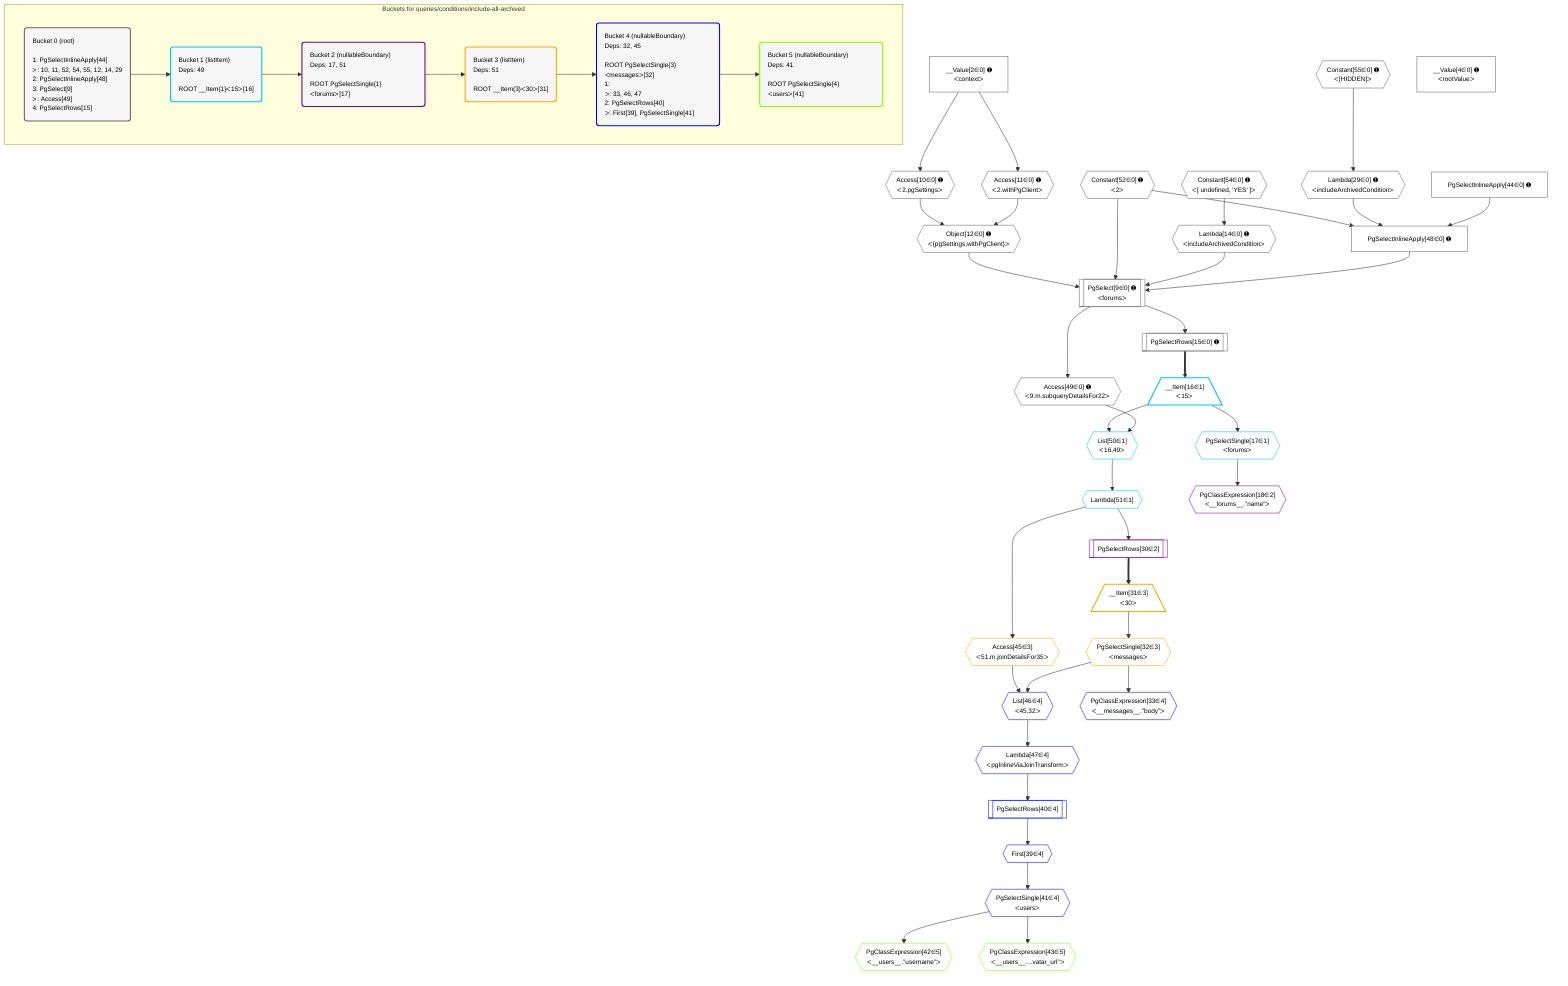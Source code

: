 %%{init: {'themeVariables': { 'fontSize': '12px'}}}%%
graph TD
    classDef path fill:#eee,stroke:#000,color:#000
    classDef plan fill:#fff,stroke-width:1px,color:#000
    classDef itemplan fill:#fff,stroke-width:2px,color:#000
    classDef unbatchedplan fill:#dff,stroke-width:1px,color:#000
    classDef sideeffectplan fill:#fcc,stroke-width:2px,color:#000
    classDef bucket fill:#f6f6f6,color:#000,stroke-width:2px,text-align:left


    %% plan dependencies
    PgSelect9[["PgSelect[9∈0] ➊<br />ᐸforumsᐳ"]]:::plan
    Object12{{"Object[12∈0] ➊<br />ᐸ{pgSettings,withPgClient}ᐳ"}}:::plan
    Constant52{{"Constant[52∈0] ➊<br />ᐸ2ᐳ"}}:::plan
    Lambda14{{"Lambda[14∈0] ➊<br />ᐸincludeArchivedConditionᐳ"}}:::plan
    PgSelectInlineApply48["PgSelectInlineApply[48∈0] ➊"]:::plan
    Object12 & Constant52 & Lambda14 & PgSelectInlineApply48 --> PgSelect9
    Lambda29{{"Lambda[29∈0] ➊<br />ᐸincludeArchivedConditionᐳ"}}:::plan
    PgSelectInlineApply44["PgSelectInlineApply[44∈0] ➊"]:::plan
    Constant52 & Lambda29 & PgSelectInlineApply44 --> PgSelectInlineApply48
    Access10{{"Access[10∈0] ➊<br />ᐸ2.pgSettingsᐳ"}}:::plan
    Access11{{"Access[11∈0] ➊<br />ᐸ2.withPgClientᐳ"}}:::plan
    Access10 & Access11 --> Object12
    __Value2["__Value[2∈0] ➊<br />ᐸcontextᐳ"]:::plan
    __Value2 --> Access10
    __Value2 --> Access11
    Constant54{{"Constant[54∈0] ➊<br />ᐸ[ undefined, 'YES' ]ᐳ"}}:::plan
    Constant54 --> Lambda14
    PgSelectRows15[["PgSelectRows[15∈0] ➊"]]:::plan
    PgSelect9 --> PgSelectRows15
    Constant55{{"Constant[55∈0] ➊<br />ᐸ[HIDDEN]ᐳ"}}:::plan
    Constant55 --> Lambda29
    Access49{{"Access[49∈0] ➊<br />ᐸ9.m.subqueryDetailsFor22ᐳ"}}:::plan
    PgSelect9 --> Access49
    __Value4["__Value[4∈0] ➊<br />ᐸrootValueᐳ"]:::plan
    List50{{"List[50∈1]<br />ᐸ16,49ᐳ"}}:::plan
    __Item16[/"__Item[16∈1]<br />ᐸ15ᐳ"\]:::itemplan
    __Item16 & Access49 --> List50
    PgSelectRows15 ==> __Item16
    PgSelectSingle17{{"PgSelectSingle[17∈1]<br />ᐸforumsᐳ"}}:::plan
    __Item16 --> PgSelectSingle17
    Lambda51{{"Lambda[51∈1]"}}:::plan
    List50 --> Lambda51
    PgClassExpression18{{"PgClassExpression[18∈2]<br />ᐸ__forums__.”name”ᐳ"}}:::plan
    PgSelectSingle17 --> PgClassExpression18
    PgSelectRows30[["PgSelectRows[30∈2]"]]:::plan
    Lambda51 --> PgSelectRows30
    __Item31[/"__Item[31∈3]<br />ᐸ30ᐳ"\]:::itemplan
    PgSelectRows30 ==> __Item31
    PgSelectSingle32{{"PgSelectSingle[32∈3]<br />ᐸmessagesᐳ"}}:::plan
    __Item31 --> PgSelectSingle32
    Access45{{"Access[45∈3]<br />ᐸ51.m.joinDetailsFor35ᐳ"}}:::plan
    Lambda51 --> Access45
    List46{{"List[46∈4]<br />ᐸ45,32ᐳ"}}:::plan
    Access45 & PgSelectSingle32 --> List46
    PgClassExpression33{{"PgClassExpression[33∈4]<br />ᐸ__messages__.”body”ᐳ"}}:::plan
    PgSelectSingle32 --> PgClassExpression33
    First39{{"First[39∈4]"}}:::plan
    PgSelectRows40[["PgSelectRows[40∈4]"]]:::plan
    PgSelectRows40 --> First39
    Lambda47{{"Lambda[47∈4]<br />ᐸpgInlineViaJoinTransformᐳ"}}:::plan
    Lambda47 --> PgSelectRows40
    PgSelectSingle41{{"PgSelectSingle[41∈4]<br />ᐸusersᐳ"}}:::plan
    First39 --> PgSelectSingle41
    List46 --> Lambda47
    PgClassExpression42{{"PgClassExpression[42∈5]<br />ᐸ__users__.”username”ᐳ"}}:::plan
    PgSelectSingle41 --> PgClassExpression42
    PgClassExpression43{{"PgClassExpression[43∈5]<br />ᐸ__users__....vatar_url”ᐳ"}}:::plan
    PgSelectSingle41 --> PgClassExpression43

    %% define steps

    subgraph "Buckets for queries/conditions/include-all-archived"
    Bucket0("Bucket 0 (root)<br /><br />1: PgSelectInlineApply[44]<br />ᐳ: 10, 11, 52, 54, 55, 12, 14, 29<br />2: PgSelectInlineApply[48]<br />3: PgSelect[9]<br />ᐳ: Access[49]<br />4: PgSelectRows[15]"):::bucket
    classDef bucket0 stroke:#696969
    class Bucket0,__Value2,__Value4,PgSelect9,Access10,Access11,Object12,Lambda14,PgSelectRows15,Lambda29,PgSelectInlineApply44,PgSelectInlineApply48,Access49,Constant52,Constant54,Constant55 bucket0
    Bucket1("Bucket 1 (listItem)<br />Deps: 49<br /><br />ROOT __Item{1}ᐸ15ᐳ[16]"):::bucket
    classDef bucket1 stroke:#00bfff
    class Bucket1,__Item16,PgSelectSingle17,List50,Lambda51 bucket1
    Bucket2("Bucket 2 (nullableBoundary)<br />Deps: 17, 51<br /><br />ROOT PgSelectSingle{1}ᐸforumsᐳ[17]"):::bucket
    classDef bucket2 stroke:#7f007f
    class Bucket2,PgClassExpression18,PgSelectRows30 bucket2
    Bucket3("Bucket 3 (listItem)<br />Deps: 51<br /><br />ROOT __Item{3}ᐸ30ᐳ[31]"):::bucket
    classDef bucket3 stroke:#ffa500
    class Bucket3,__Item31,PgSelectSingle32,Access45 bucket3
    Bucket4("Bucket 4 (nullableBoundary)<br />Deps: 32, 45<br /><br />ROOT PgSelectSingle{3}ᐸmessagesᐳ[32]<br />1: <br />ᐳ: 33, 46, 47<br />2: PgSelectRows[40]<br />ᐳ: First[39], PgSelectSingle[41]"):::bucket
    classDef bucket4 stroke:#0000ff
    class Bucket4,PgClassExpression33,First39,PgSelectRows40,PgSelectSingle41,List46,Lambda47 bucket4
    Bucket5("Bucket 5 (nullableBoundary)<br />Deps: 41<br /><br />ROOT PgSelectSingle{4}ᐸusersᐳ[41]"):::bucket
    classDef bucket5 stroke:#7fff00
    class Bucket5,PgClassExpression42,PgClassExpression43 bucket5
    Bucket0 --> Bucket1
    Bucket1 --> Bucket2
    Bucket2 --> Bucket3
    Bucket3 --> Bucket4
    Bucket4 --> Bucket5
    end